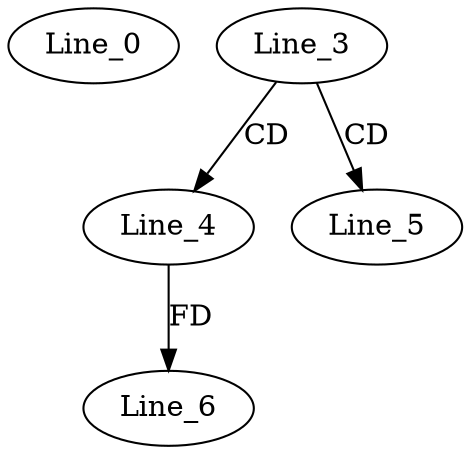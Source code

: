 digraph G {
  Line_0;
  Line_3;
  Line_4;
  Line_5;
  Line_6;
  Line_3 -> Line_4 [ label="CD" ];
  Line_3 -> Line_5 [ label="CD" ];
  Line_4 -> Line_6 [ label="FD" ];
}

